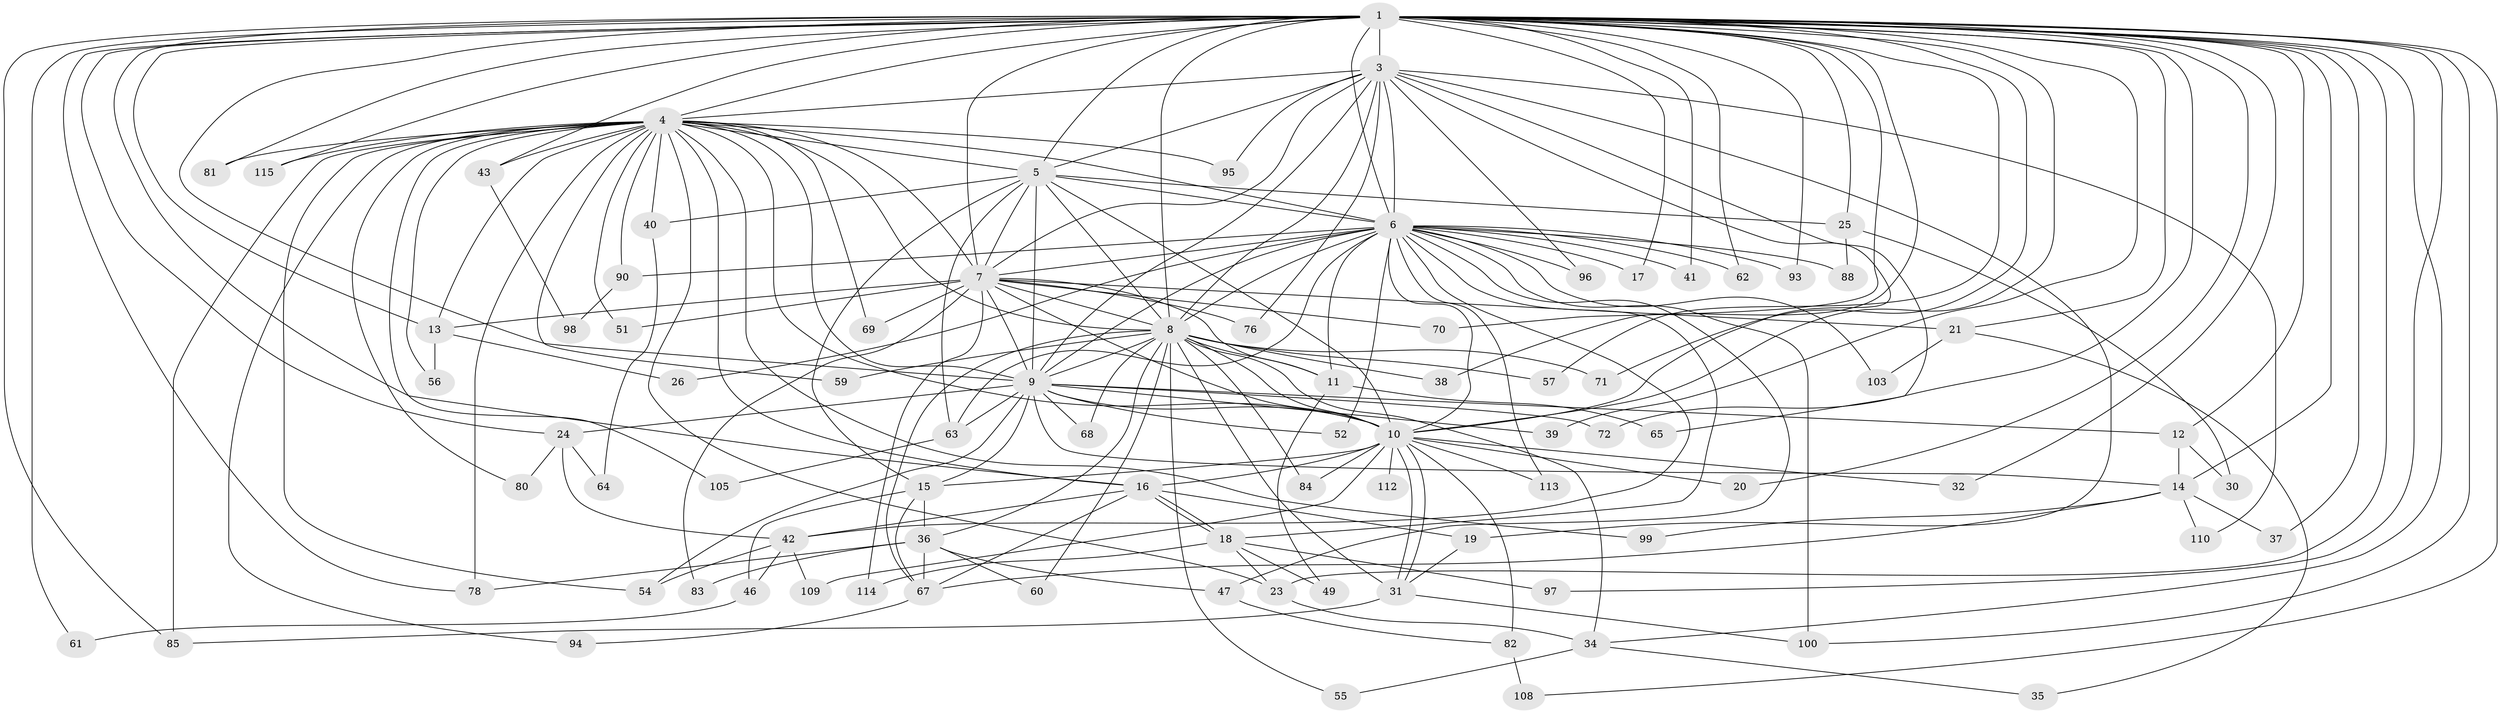 // original degree distribution, {29: 0.008695652173913044, 23: 0.008695652173913044, 15: 0.008695652173913044, 30: 0.008695652173913044, 14: 0.008695652173913044, 24: 0.008695652173913044, 20: 0.008695652173913044, 21: 0.008695652173913044, 18: 0.017391304347826087, 4: 0.06956521739130435, 5: 0.06086956521739131, 7: 0.02608695652173913, 8: 0.008695652173913044, 2: 0.5652173913043478, 3: 0.1565217391304348, 6: 0.02608695652173913}
// Generated by graph-tools (version 1.1) at 2025/41/03/06/25 10:41:37]
// undirected, 86 vertices, 208 edges
graph export_dot {
graph [start="1"]
  node [color=gray90,style=filled];
  1 [super="+2"];
  3 [super="+75"];
  4 [super="+33"];
  5 [super="+22"];
  6 [super="+58"];
  7 [super="+66"];
  8 [super="+29"];
  9 [super="+45"];
  10 [super="+27"];
  11 [super="+44"];
  12 [super="+53"];
  13;
  14 [super="+73"];
  15 [super="+91"];
  16 [super="+48"];
  17;
  18;
  19 [super="+77"];
  20;
  21 [super="+28"];
  23 [super="+86"];
  24;
  25;
  26;
  30;
  31 [super="+50"];
  32;
  34 [super="+89"];
  35;
  36 [super="+79"];
  37;
  38;
  39;
  40 [super="+104"];
  41;
  42 [super="+92"];
  43 [super="+87"];
  46;
  47;
  49;
  51;
  52;
  54 [super="+106"];
  55;
  56;
  57;
  59;
  60;
  61;
  62;
  63 [super="+74"];
  64;
  65;
  67 [super="+101"];
  68;
  69;
  70;
  71;
  72;
  76;
  78 [super="+107"];
  80;
  81;
  82;
  83;
  84;
  85 [super="+111"];
  88;
  90;
  93;
  94;
  95;
  96;
  97;
  98;
  99;
  100 [super="+102"];
  103;
  105;
  108;
  109;
  110;
  112;
  113;
  114;
  115;
  1 -- 3 [weight=2];
  1 -- 4 [weight=2];
  1 -- 5 [weight=2];
  1 -- 6 [weight=2];
  1 -- 7 [weight=2];
  1 -- 8 [weight=3];
  1 -- 9 [weight=2];
  1 -- 10 [weight=2];
  1 -- 16;
  1 -- 17;
  1 -- 20;
  1 -- 21;
  1 -- 23;
  1 -- 25;
  1 -- 32;
  1 -- 38;
  1 -- 41;
  1 -- 43 [weight=2];
  1 -- 57;
  1 -- 61;
  1 -- 71;
  1 -- 72;
  1 -- 78;
  1 -- 93;
  1 -- 108;
  1 -- 115;
  1 -- 70;
  1 -- 12;
  1 -- 13;
  1 -- 14;
  1 -- 81;
  1 -- 85;
  1 -- 24;
  1 -- 97;
  1 -- 34;
  1 -- 100;
  1 -- 37;
  1 -- 39;
  1 -- 62;
  3 -- 4;
  3 -- 5;
  3 -- 6;
  3 -- 7;
  3 -- 8;
  3 -- 9 [weight=2];
  3 -- 10;
  3 -- 19;
  3 -- 65;
  3 -- 76;
  3 -- 96;
  3 -- 110;
  3 -- 95;
  4 -- 5;
  4 -- 6;
  4 -- 7 [weight=2];
  4 -- 8;
  4 -- 9;
  4 -- 10;
  4 -- 13;
  4 -- 40 [weight=2];
  4 -- 43;
  4 -- 51;
  4 -- 54;
  4 -- 56;
  4 -- 59;
  4 -- 69;
  4 -- 78;
  4 -- 80;
  4 -- 81;
  4 -- 90;
  4 -- 94;
  4 -- 95;
  4 -- 99;
  4 -- 105;
  4 -- 115;
  4 -- 85;
  4 -- 16;
  4 -- 23;
  5 -- 6;
  5 -- 7;
  5 -- 8;
  5 -- 9 [weight=2];
  5 -- 10;
  5 -- 15;
  5 -- 25;
  5 -- 40;
  5 -- 63;
  6 -- 7;
  6 -- 8;
  6 -- 9;
  6 -- 10;
  6 -- 11;
  6 -- 17;
  6 -- 26;
  6 -- 41;
  6 -- 42;
  6 -- 47;
  6 -- 52;
  6 -- 62;
  6 -- 88;
  6 -- 93;
  6 -- 96;
  6 -- 100;
  6 -- 103;
  6 -- 113;
  6 -- 18;
  6 -- 90;
  6 -- 63;
  7 -- 8;
  7 -- 9;
  7 -- 10;
  7 -- 21 [weight=2];
  7 -- 51;
  7 -- 69;
  7 -- 70;
  7 -- 76;
  7 -- 83;
  7 -- 114;
  7 -- 13;
  7 -- 11;
  8 -- 9;
  8 -- 10;
  8 -- 11;
  8 -- 34;
  8 -- 36;
  8 -- 38;
  8 -- 55;
  8 -- 59;
  8 -- 68;
  8 -- 71;
  8 -- 84;
  8 -- 31;
  8 -- 60;
  8 -- 57;
  8 -- 67;
  9 -- 10;
  9 -- 12;
  9 -- 24;
  9 -- 39;
  9 -- 52;
  9 -- 68;
  9 -- 72;
  9 -- 54;
  9 -- 14;
  9 -- 63;
  9 -- 15;
  10 -- 15 [weight=2];
  10 -- 16;
  10 -- 20;
  10 -- 31;
  10 -- 31;
  10 -- 32;
  10 -- 112 [weight=2];
  10 -- 113;
  10 -- 82;
  10 -- 84;
  10 -- 109;
  11 -- 49;
  11 -- 65;
  12 -- 30;
  12 -- 14;
  13 -- 26;
  13 -- 56;
  14 -- 37;
  14 -- 110;
  14 -- 99;
  14 -- 67;
  15 -- 36;
  15 -- 46;
  15 -- 67;
  16 -- 18;
  16 -- 18;
  16 -- 19;
  16 -- 67;
  16 -- 42;
  18 -- 23;
  18 -- 49;
  18 -- 97;
  18 -- 114;
  19 -- 31;
  21 -- 35;
  21 -- 103;
  23 -- 34;
  24 -- 42;
  24 -- 64;
  24 -- 80;
  25 -- 30;
  25 -- 88;
  31 -- 85;
  31 -- 100;
  34 -- 35;
  34 -- 55;
  36 -- 47;
  36 -- 60;
  36 -- 83;
  36 -- 67;
  36 -- 78;
  40 -- 64;
  42 -- 46;
  42 -- 109;
  42 -- 54;
  43 -- 98;
  46 -- 61;
  47 -- 82;
  63 -- 105;
  67 -- 94;
  82 -- 108;
  90 -- 98;
}
